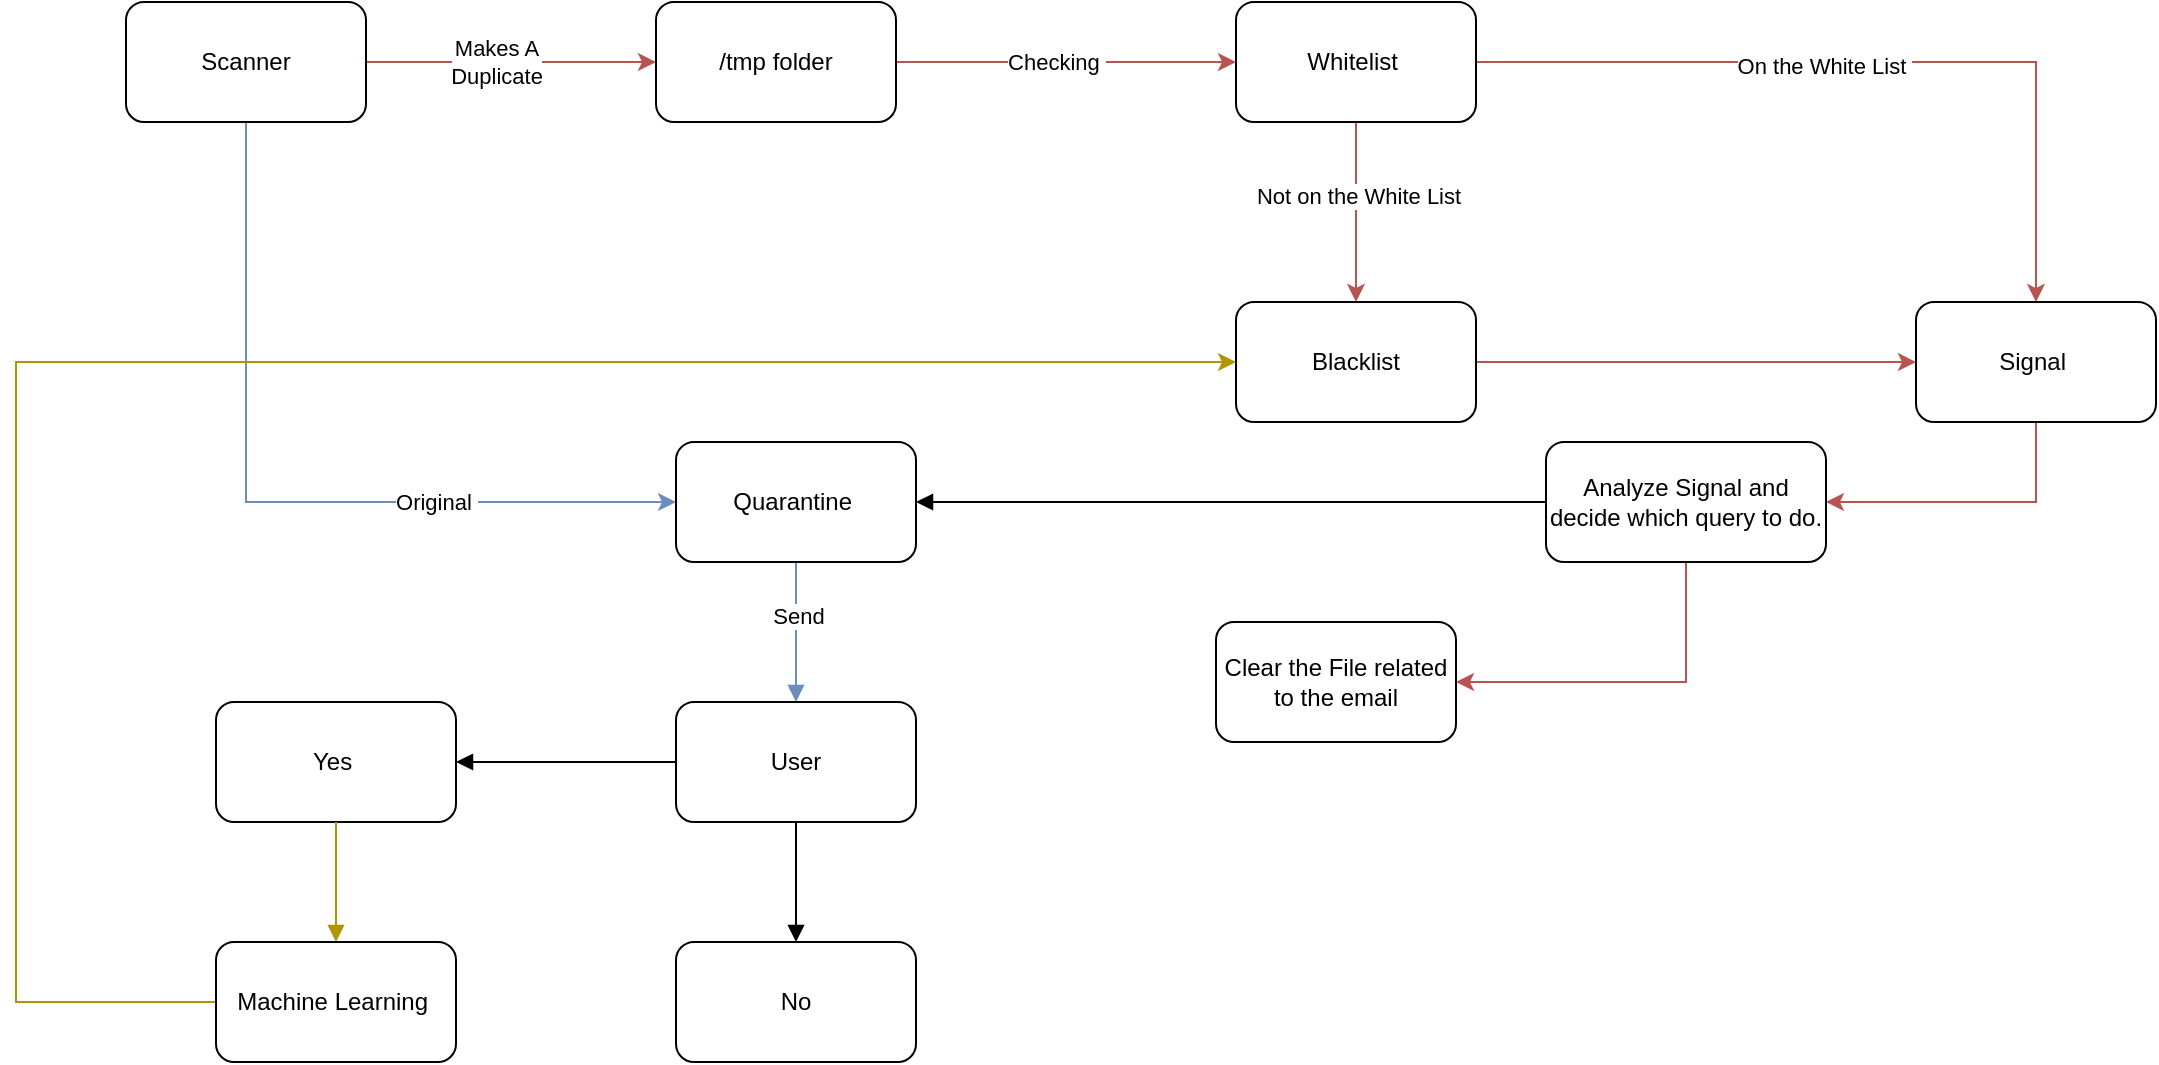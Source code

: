 <mxfile version="14.8.3" type="device"><diagram id="_flP6MZsgdRFaI-eimuE" name="Page-1"><mxGraphModel dx="2061" dy="688" grid="1" gridSize="10" guides="1" tooltips="1" connect="1" arrows="1" fold="1" page="1" pageScale="1" pageWidth="850" pageHeight="1100" math="0" shadow="0"><root><mxCell id="0"/><mxCell id="1" parent="0"/><mxCell id="2JwfnN2d3xDzWIte9zLV-3" style="edgeStyle=orthogonalEdgeStyle;rounded=0;orthogonalLoop=1;jettySize=auto;html=1;fillColor=#f8cecc;strokeColor=#b85450;" edge="1" parent="1" source="OqcIxu6IzdJTJ0LW6GBG-1" target="2JwfnN2d3xDzWIte9zLV-2"><mxGeometry relative="1" as="geometry"/></mxCell><mxCell id="2JwfnN2d3xDzWIte9zLV-6" value="Makes A &lt;br&gt;Duplicate" style="edgeLabel;html=1;align=center;verticalAlign=middle;resizable=0;points=[];" vertex="1" connectable="0" parent="2JwfnN2d3xDzWIte9zLV-3"><mxGeometry x="-0.201" relative="1" as="geometry"><mxPoint x="7" as="offset"/></mxGeometry></mxCell><mxCell id="2JwfnN2d3xDzWIte9zLV-28" style="edgeStyle=orthogonalEdgeStyle;rounded=0;orthogonalLoop=1;jettySize=auto;html=1;entryX=0;entryY=0.5;entryDx=0;entryDy=0;fillColor=#dae8fc;strokeColor=#6c8ebf;" edge="1" parent="1" source="OqcIxu6IzdJTJ0LW6GBG-1" target="2JwfnN2d3xDzWIte9zLV-25"><mxGeometry relative="1" as="geometry"><Array as="points"><mxPoint x="-365" y="310"/></Array></mxGeometry></mxCell><mxCell id="2JwfnN2d3xDzWIte9zLV-29" value="Original&amp;nbsp;" style="edgeLabel;html=1;align=center;verticalAlign=middle;resizable=0;points=[];" vertex="1" connectable="0" parent="2JwfnN2d3xDzWIte9zLV-28"><mxGeometry x="0.199" relative="1" as="geometry"><mxPoint x="42" as="offset"/></mxGeometry></mxCell><mxCell id="OqcIxu6IzdJTJ0LW6GBG-1" value="Scanner" style="rounded=1;whiteSpace=wrap;html=1;" parent="1" vertex="1"><mxGeometry x="-425" y="60" width="120" height="60" as="geometry"/></mxCell><mxCell id="2JwfnN2d3xDzWIte9zLV-39" style="edgeStyle=orthogonalEdgeStyle;rounded=0;orthogonalLoop=1;jettySize=auto;html=1;startArrow=block;startFill=1;endArrow=none;endFill=0;fillColor=#dae8fc;strokeColor=#6c8ebf;" edge="1" parent="1" source="OqcIxu6IzdJTJ0LW6GBG-2" target="2JwfnN2d3xDzWIte9zLV-25"><mxGeometry relative="1" as="geometry"/></mxCell><mxCell id="2JwfnN2d3xDzWIte9zLV-40" value="Send" style="edgeLabel;html=1;align=center;verticalAlign=middle;resizable=0;points=[];" vertex="1" connectable="0" parent="2JwfnN2d3xDzWIte9zLV-39"><mxGeometry x="0.223" y="-1" relative="1" as="geometry"><mxPoint as="offset"/></mxGeometry></mxCell><mxCell id="OqcIxu6IzdJTJ0LW6GBG-2" value="User" style="rounded=1;whiteSpace=wrap;html=1;" parent="1" vertex="1"><mxGeometry x="-150" y="410" width="120" height="60" as="geometry"/></mxCell><mxCell id="2JwfnN2d3xDzWIte9zLV-12" style="edgeStyle=orthogonalEdgeStyle;rounded=0;orthogonalLoop=1;jettySize=auto;html=1;fillColor=#f8cecc;strokeColor=#b85450;" edge="1" parent="1" source="OqcIxu6IzdJTJ0LW6GBG-3" target="2JwfnN2d3xDzWIte9zLV-11"><mxGeometry relative="1" as="geometry"/></mxCell><mxCell id="OqcIxu6IzdJTJ0LW6GBG-3" value="&amp;nbsp;Blacklist&amp;nbsp;" style="rounded=1;whiteSpace=wrap;html=1;" parent="1" vertex="1"><mxGeometry x="130" y="210" width="120" height="60" as="geometry"/></mxCell><mxCell id="OqcIxu6IzdJTJ0LW6GBG-6" value="Clear the File related to the email" style="rounded=1;whiteSpace=wrap;html=1;" parent="1" vertex="1"><mxGeometry x="120" y="370" width="120" height="60" as="geometry"/></mxCell><mxCell id="2JwfnN2d3xDzWIte9zLV-42" style="edgeStyle=orthogonalEdgeStyle;rounded=0;orthogonalLoop=1;jettySize=auto;html=1;startArrow=block;startFill=1;endArrow=none;endFill=0;" edge="1" parent="1" source="OqcIxu6IzdJTJ0LW6GBG-7" target="OqcIxu6IzdJTJ0LW6GBG-2"><mxGeometry relative="1" as="geometry"/></mxCell><mxCell id="OqcIxu6IzdJTJ0LW6GBG-7" value="Yes&amp;nbsp;" style="rounded=1;whiteSpace=wrap;html=1;" parent="1" vertex="1"><mxGeometry x="-380" y="410" width="120" height="60" as="geometry"/></mxCell><mxCell id="2JwfnN2d3xDzWIte9zLV-50" style="edgeStyle=orthogonalEdgeStyle;rounded=0;orthogonalLoop=1;jettySize=auto;html=1;startArrow=block;startFill=1;endArrow=none;endFill=0;fillColor=#e3c800;strokeColor=#B09500;" edge="1" parent="1" source="OqcIxu6IzdJTJ0LW6GBG-12" target="OqcIxu6IzdJTJ0LW6GBG-7"><mxGeometry relative="1" as="geometry"/></mxCell><mxCell id="2JwfnN2d3xDzWIte9zLV-65" style="edgeStyle=orthogonalEdgeStyle;rounded=0;orthogonalLoop=1;jettySize=auto;html=1;entryX=0;entryY=0.5;entryDx=0;entryDy=0;startArrow=none;startFill=0;endArrow=classic;endFill=1;fillColor=#e3c800;strokeColor=#B09500;" edge="1" parent="1" source="OqcIxu6IzdJTJ0LW6GBG-12" target="OqcIxu6IzdJTJ0LW6GBG-3"><mxGeometry relative="1" as="geometry"><Array as="points"><mxPoint x="-480" y="560"/><mxPoint x="-480" y="240"/></Array></mxGeometry></mxCell><mxCell id="OqcIxu6IzdJTJ0LW6GBG-12" value="Machine Learning&amp;nbsp;" style="rounded=1;whiteSpace=wrap;html=1;" parent="1" vertex="1"><mxGeometry x="-380" y="530" width="120" height="60" as="geometry"/></mxCell><mxCell id="2JwfnN2d3xDzWIte9zLV-16" value="" style="edgeStyle=orthogonalEdgeStyle;rounded=0;orthogonalLoop=1;jettySize=auto;html=1;fillColor=#f8cecc;strokeColor=#b85450;" edge="1" parent="1" source="OqcIxu6IzdJTJ0LW6GBG-15" target="OqcIxu6IzdJTJ0LW6GBG-3"><mxGeometry relative="1" as="geometry"><Array as="points"><mxPoint x="190" y="140"/><mxPoint x="190" y="140"/></Array></mxGeometry></mxCell><mxCell id="2JwfnN2d3xDzWIte9zLV-17" value="Not on the White List" style="edgeLabel;html=1;align=center;verticalAlign=middle;resizable=0;points=[];" vertex="1" connectable="0" parent="2JwfnN2d3xDzWIte9zLV-16"><mxGeometry x="-0.183" y="1" relative="1" as="geometry"><mxPoint as="offset"/></mxGeometry></mxCell><mxCell id="2JwfnN2d3xDzWIte9zLV-18" style="edgeStyle=orthogonalEdgeStyle;rounded=0;orthogonalLoop=1;jettySize=auto;html=1;fillColor=#f8cecc;strokeColor=#b85450;" edge="1" parent="1" source="OqcIxu6IzdJTJ0LW6GBG-15" target="2JwfnN2d3xDzWIte9zLV-11"><mxGeometry relative="1" as="geometry"/></mxCell><mxCell id="2JwfnN2d3xDzWIte9zLV-19" value="On the White List&amp;nbsp;" style="edgeLabel;html=1;align=center;verticalAlign=middle;resizable=0;points=[];" vertex="1" connectable="0" parent="2JwfnN2d3xDzWIte9zLV-18"><mxGeometry x="-0.135" y="-1" relative="1" as="geometry"><mxPoint x="1" y="1" as="offset"/></mxGeometry></mxCell><mxCell id="OqcIxu6IzdJTJ0LW6GBG-15" value="Whitelist&amp;nbsp;" style="rounded=1;whiteSpace=wrap;html=1;" parent="1" vertex="1"><mxGeometry x="130" y="60" width="120" height="60" as="geometry"/></mxCell><mxCell id="2JwfnN2d3xDzWIte9zLV-14" style="edgeStyle=orthogonalEdgeStyle;rounded=0;orthogonalLoop=1;jettySize=auto;html=1;entryX=0;entryY=0.5;entryDx=0;entryDy=0;fillColor=#f8cecc;strokeColor=#b85450;" edge="1" parent="1" source="2JwfnN2d3xDzWIte9zLV-2" target="OqcIxu6IzdJTJ0LW6GBG-15"><mxGeometry relative="1" as="geometry"/></mxCell><mxCell id="2JwfnN2d3xDzWIte9zLV-15" value="Checking&amp;nbsp;" style="edgeLabel;html=1;align=center;verticalAlign=middle;resizable=0;points=[];" vertex="1" connectable="0" parent="2JwfnN2d3xDzWIte9zLV-14"><mxGeometry x="0.293" y="2" relative="1" as="geometry"><mxPoint x="-30" y="2" as="offset"/></mxGeometry></mxCell><mxCell id="2JwfnN2d3xDzWIte9zLV-2" value="/tmp folder" style="rounded=1;whiteSpace=wrap;html=1;" vertex="1" parent="1"><mxGeometry x="-160" y="60" width="120" height="60" as="geometry"/></mxCell><mxCell id="2JwfnN2d3xDzWIte9zLV-31" style="edgeStyle=orthogonalEdgeStyle;rounded=0;orthogonalLoop=1;jettySize=auto;html=1;entryX=1;entryY=0.5;entryDx=0;entryDy=0;fillColor=#f8cecc;strokeColor=#b85450;" edge="1" parent="1" source="2JwfnN2d3xDzWIte9zLV-11" target="2JwfnN2d3xDzWIte9zLV-21"><mxGeometry relative="1" as="geometry"><Array as="points"><mxPoint x="530" y="310"/></Array></mxGeometry></mxCell><mxCell id="2JwfnN2d3xDzWIte9zLV-11" value="Signal&amp;nbsp;" style="rounded=1;whiteSpace=wrap;html=1;" vertex="1" parent="1"><mxGeometry x="470" y="210" width="120" height="60" as="geometry"/></mxCell><mxCell id="2JwfnN2d3xDzWIte9zLV-64" style="edgeStyle=orthogonalEdgeStyle;rounded=0;orthogonalLoop=1;jettySize=auto;html=1;entryX=1;entryY=0.5;entryDx=0;entryDy=0;startArrow=none;startFill=0;endArrow=classic;endFill=1;fillColor=#f8cecc;strokeColor=#b85450;" edge="1" parent="1" source="2JwfnN2d3xDzWIte9zLV-21" target="OqcIxu6IzdJTJ0LW6GBG-6"><mxGeometry relative="1" as="geometry"><Array as="points"><mxPoint x="355" y="400"/></Array></mxGeometry></mxCell><mxCell id="2JwfnN2d3xDzWIte9zLV-21" value="Analyze Signal and decide which query to do." style="rounded=1;whiteSpace=wrap;html=1;" vertex="1" parent="1"><mxGeometry x="285" y="280" width="140" height="60" as="geometry"/></mxCell><mxCell id="2JwfnN2d3xDzWIte9zLV-33" style="edgeStyle=orthogonalEdgeStyle;rounded=0;orthogonalLoop=1;jettySize=auto;html=1;entryX=0;entryY=0.5;entryDx=0;entryDy=0;startArrow=block;startFill=1;endArrow=none;endFill=0;" edge="1" parent="1" source="2JwfnN2d3xDzWIte9zLV-25" target="2JwfnN2d3xDzWIte9zLV-21"><mxGeometry relative="1" as="geometry"/></mxCell><mxCell id="2JwfnN2d3xDzWIte9zLV-25" value="Quarantine&amp;nbsp;" style="rounded=1;whiteSpace=wrap;html=1;" vertex="1" parent="1"><mxGeometry x="-150" y="280" width="120" height="60" as="geometry"/></mxCell><mxCell id="2JwfnN2d3xDzWIte9zLV-44" style="edgeStyle=orthogonalEdgeStyle;rounded=0;orthogonalLoop=1;jettySize=auto;html=1;startArrow=block;startFill=1;endArrow=none;endFill=0;" edge="1" parent="1" source="2JwfnN2d3xDzWIte9zLV-43" target="OqcIxu6IzdJTJ0LW6GBG-2"><mxGeometry relative="1" as="geometry"/></mxCell><mxCell id="2JwfnN2d3xDzWIte9zLV-43" value="No" style="rounded=1;whiteSpace=wrap;html=1;" vertex="1" parent="1"><mxGeometry x="-150" y="530" width="120" height="60" as="geometry"/></mxCell></root></mxGraphModel></diagram></mxfile>

